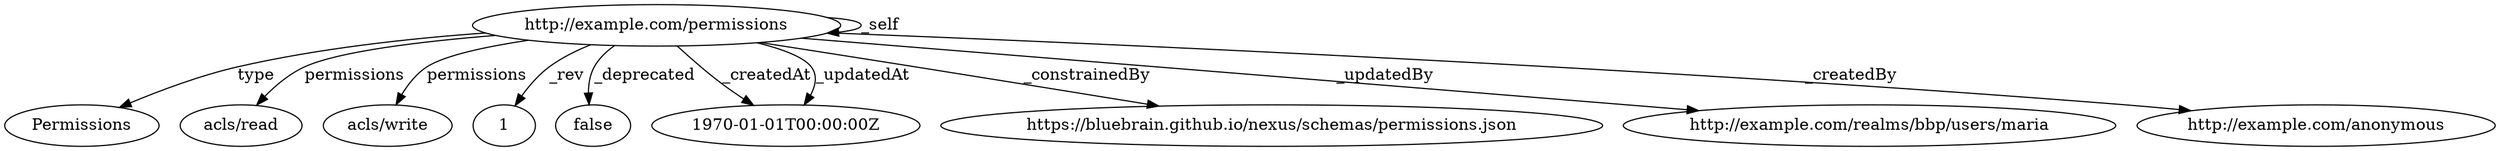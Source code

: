 digraph "http://example.com/permissions" {
  "http://example.com/permissions" -> "Permissions" [label = "type"]
  "http://example.com/permissions" -> "acls/read" [label = "permissions"]
  "http://example.com/permissions" -> "acls/write" [label = "permissions"]
  "http://example.com/permissions" -> 1 [label = "_rev"]
  "http://example.com/permissions" -> "http://example.com/permissions" [label = "_self"]
  "http://example.com/permissions" -> false [label = "_deprecated"]
  "http://example.com/permissions" -> "1970-01-01T00:00:00Z" [label = "_createdAt"]
  "http://example.com/permissions" -> "https://bluebrain.github.io/nexus/schemas/permissions.json" [label = "_constrainedBy"]
  "http://example.com/permissions" -> "1970-01-01T00:00:00Z" [label = "_updatedAt"]
  "http://example.com/permissions" -> "http://example.com/realms/bbp/users/maria" [label = "_updatedBy"]
  "http://example.com/permissions" -> "http://example.com/anonymous" [label = "_createdBy"]
}